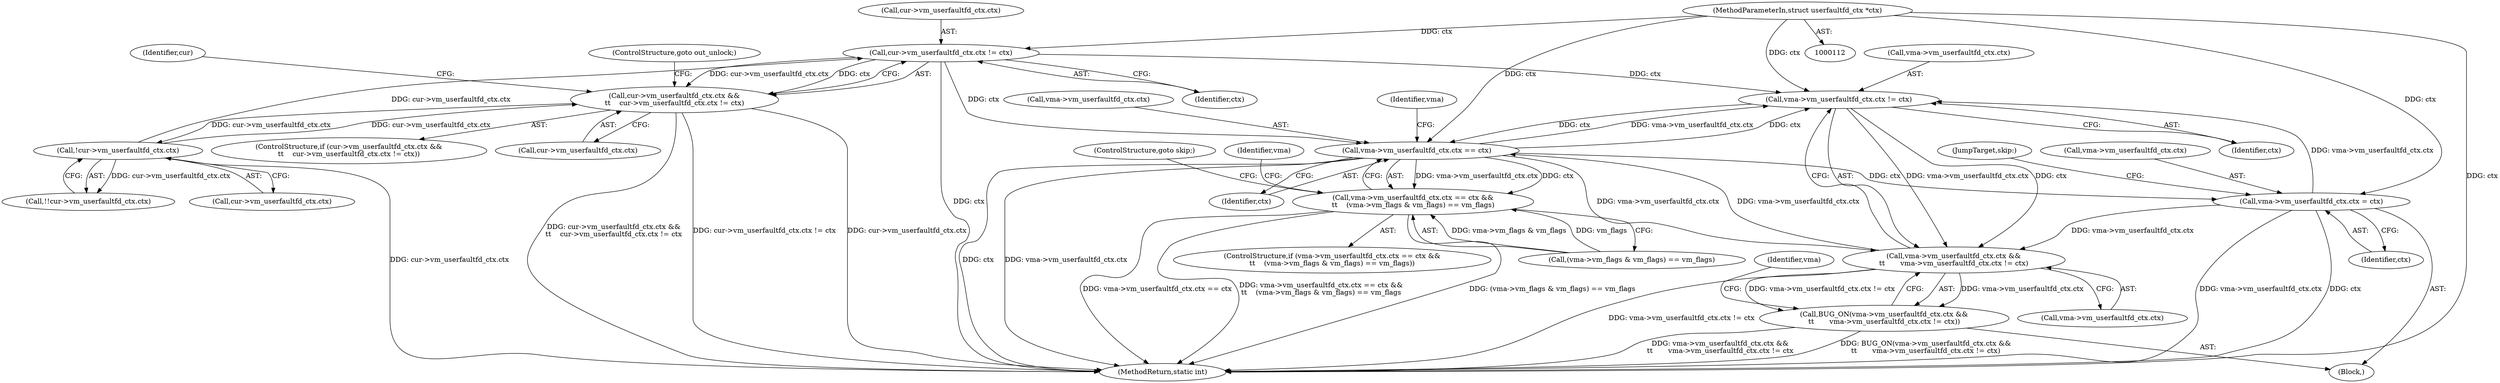 digraph "0_linux_04f5866e41fb70690e28397487d8bd8eea7d712a_2@pointer" {
"1000445" [label="(Call,vma->vm_userfaultfd_ctx.ctx != ctx)"];
"1000461" [label="(Call,vma->vm_userfaultfd_ctx.ctx == ctx)"];
"1000439" [label="(Call,vma->vm_userfaultfd_ctx.ctx &&\n\t\t       vma->vm_userfaultfd_ctx.ctx != ctx)"];
"1000445" [label="(Call,vma->vm_userfaultfd_ctx.ctx != ctx)"];
"1000551" [label="(Call,vma->vm_userfaultfd_ctx.ctx = ctx)"];
"1000113" [label="(MethodParameterIn,struct userfaultfd_ctx *ctx)"];
"1000399" [label="(Call,cur->vm_userfaultfd_ctx.ctx != ctx)"];
"1000319" [label="(Call,!cur->vm_userfaultfd_ctx.ctx)"];
"1000393" [label="(Call,cur->vm_userfaultfd_ctx.ctx &&\n\t\t    cur->vm_userfaultfd_ctx.ctx != ctx)"];
"1000438" [label="(Call,BUG_ON(vma->vm_userfaultfd_ctx.ctx &&\n\t\t       vma->vm_userfaultfd_ctx.ctx != ctx))"];
"1000460" [label="(Call,vma->vm_userfaultfd_ctx.ctx == ctx &&\n\t\t    (vma->vm_flags & vm_flags) == vm_flags)"];
"1000400" [label="(Call,cur->vm_userfaultfd_ctx.ctx)"];
"1000438" [label="(Call,BUG_ON(vma->vm_userfaultfd_ctx.ctx &&\n\t\t       vma->vm_userfaultfd_ctx.ctx != ctx))"];
"1000440" [label="(Call,vma->vm_userfaultfd_ctx.ctx)"];
"1000409" [label="(Identifier,cur)"];
"1000461" [label="(Call,vma->vm_userfaultfd_ctx.ctx == ctx)"];
"1000608" [label="(MethodReturn,static int)"];
"1000558" [label="(JumpTarget,skip:)"];
"1000320" [label="(Call,cur->vm_userfaultfd_ctx.ctx)"];
"1000406" [label="(ControlStructure,goto out_unlock;)"];
"1000399" [label="(Call,cur->vm_userfaultfd_ctx.ctx != ctx)"];
"1000552" [label="(Call,vma->vm_userfaultfd_ctx.ctx)"];
"1000557" [label="(Identifier,ctx)"];
"1000439" [label="(Call,vma->vm_userfaultfd_ctx.ctx &&\n\t\t       vma->vm_userfaultfd_ctx.ctx != ctx)"];
"1000392" [label="(ControlStructure,if (cur->vm_userfaultfd_ctx.ctx &&\n\t\t    cur->vm_userfaultfd_ctx.ctx != ctx))"];
"1000475" [label="(ControlStructure,goto skip;)"];
"1000468" [label="(Call,(vma->vm_flags & vm_flags) == vm_flags)"];
"1000318" [label="(Call,!!cur->vm_userfaultfd_ctx.ctx)"];
"1000405" [label="(Identifier,ctx)"];
"1000432" [label="(Block,)"];
"1000446" [label="(Call,vma->vm_userfaultfd_ctx.ctx)"];
"1000319" [label="(Call,!cur->vm_userfaultfd_ctx.ctx)"];
"1000551" [label="(Call,vma->vm_userfaultfd_ctx.ctx = ctx)"];
"1000479" [label="(Identifier,vma)"];
"1000456" [label="(Identifier,vma)"];
"1000113" [label="(MethodParameterIn,struct userfaultfd_ctx *ctx)"];
"1000445" [label="(Call,vma->vm_userfaultfd_ctx.ctx != ctx)"];
"1000467" [label="(Identifier,ctx)"];
"1000393" [label="(Call,cur->vm_userfaultfd_ctx.ctx &&\n\t\t    cur->vm_userfaultfd_ctx.ctx != ctx)"];
"1000462" [label="(Call,vma->vm_userfaultfd_ctx.ctx)"];
"1000451" [label="(Identifier,ctx)"];
"1000471" [label="(Identifier,vma)"];
"1000394" [label="(Call,cur->vm_userfaultfd_ctx.ctx)"];
"1000459" [label="(ControlStructure,if (vma->vm_userfaultfd_ctx.ctx == ctx &&\n\t\t    (vma->vm_flags & vm_flags) == vm_flags))"];
"1000460" [label="(Call,vma->vm_userfaultfd_ctx.ctx == ctx &&\n\t\t    (vma->vm_flags & vm_flags) == vm_flags)"];
"1000445" -> "1000439"  [label="AST: "];
"1000445" -> "1000451"  [label="CFG: "];
"1000446" -> "1000445"  [label="AST: "];
"1000451" -> "1000445"  [label="AST: "];
"1000439" -> "1000445"  [label="CFG: "];
"1000445" -> "1000439"  [label="DDG: vma->vm_userfaultfd_ctx.ctx"];
"1000445" -> "1000439"  [label="DDG: ctx"];
"1000461" -> "1000445"  [label="DDG: vma->vm_userfaultfd_ctx.ctx"];
"1000461" -> "1000445"  [label="DDG: ctx"];
"1000551" -> "1000445"  [label="DDG: vma->vm_userfaultfd_ctx.ctx"];
"1000399" -> "1000445"  [label="DDG: ctx"];
"1000113" -> "1000445"  [label="DDG: ctx"];
"1000445" -> "1000461"  [label="DDG: ctx"];
"1000461" -> "1000460"  [label="AST: "];
"1000461" -> "1000467"  [label="CFG: "];
"1000462" -> "1000461"  [label="AST: "];
"1000467" -> "1000461"  [label="AST: "];
"1000471" -> "1000461"  [label="CFG: "];
"1000460" -> "1000461"  [label="CFG: "];
"1000461" -> "1000608"  [label="DDG: ctx"];
"1000461" -> "1000608"  [label="DDG: vma->vm_userfaultfd_ctx.ctx"];
"1000461" -> "1000439"  [label="DDG: vma->vm_userfaultfd_ctx.ctx"];
"1000461" -> "1000460"  [label="DDG: vma->vm_userfaultfd_ctx.ctx"];
"1000461" -> "1000460"  [label="DDG: ctx"];
"1000439" -> "1000461"  [label="DDG: vma->vm_userfaultfd_ctx.ctx"];
"1000399" -> "1000461"  [label="DDG: ctx"];
"1000113" -> "1000461"  [label="DDG: ctx"];
"1000461" -> "1000551"  [label="DDG: ctx"];
"1000439" -> "1000438"  [label="AST: "];
"1000439" -> "1000440"  [label="CFG: "];
"1000440" -> "1000439"  [label="AST: "];
"1000438" -> "1000439"  [label="CFG: "];
"1000439" -> "1000608"  [label="DDG: vma->vm_userfaultfd_ctx.ctx != ctx"];
"1000439" -> "1000438"  [label="DDG: vma->vm_userfaultfd_ctx.ctx"];
"1000439" -> "1000438"  [label="DDG: vma->vm_userfaultfd_ctx.ctx != ctx"];
"1000551" -> "1000439"  [label="DDG: vma->vm_userfaultfd_ctx.ctx"];
"1000551" -> "1000432"  [label="AST: "];
"1000551" -> "1000557"  [label="CFG: "];
"1000552" -> "1000551"  [label="AST: "];
"1000557" -> "1000551"  [label="AST: "];
"1000558" -> "1000551"  [label="CFG: "];
"1000551" -> "1000608"  [label="DDG: ctx"];
"1000551" -> "1000608"  [label="DDG: vma->vm_userfaultfd_ctx.ctx"];
"1000113" -> "1000551"  [label="DDG: ctx"];
"1000113" -> "1000112"  [label="AST: "];
"1000113" -> "1000608"  [label="DDG: ctx"];
"1000113" -> "1000399"  [label="DDG: ctx"];
"1000399" -> "1000393"  [label="AST: "];
"1000399" -> "1000405"  [label="CFG: "];
"1000400" -> "1000399"  [label="AST: "];
"1000405" -> "1000399"  [label="AST: "];
"1000393" -> "1000399"  [label="CFG: "];
"1000399" -> "1000608"  [label="DDG: ctx"];
"1000399" -> "1000393"  [label="DDG: cur->vm_userfaultfd_ctx.ctx"];
"1000399" -> "1000393"  [label="DDG: ctx"];
"1000319" -> "1000399"  [label="DDG: cur->vm_userfaultfd_ctx.ctx"];
"1000319" -> "1000318"  [label="AST: "];
"1000319" -> "1000320"  [label="CFG: "];
"1000320" -> "1000319"  [label="AST: "];
"1000318" -> "1000319"  [label="CFG: "];
"1000319" -> "1000608"  [label="DDG: cur->vm_userfaultfd_ctx.ctx"];
"1000319" -> "1000318"  [label="DDG: cur->vm_userfaultfd_ctx.ctx"];
"1000393" -> "1000319"  [label="DDG: cur->vm_userfaultfd_ctx.ctx"];
"1000319" -> "1000393"  [label="DDG: cur->vm_userfaultfd_ctx.ctx"];
"1000393" -> "1000392"  [label="AST: "];
"1000393" -> "1000394"  [label="CFG: "];
"1000394" -> "1000393"  [label="AST: "];
"1000406" -> "1000393"  [label="CFG: "];
"1000409" -> "1000393"  [label="CFG: "];
"1000393" -> "1000608"  [label="DDG: cur->vm_userfaultfd_ctx.ctx"];
"1000393" -> "1000608"  [label="DDG: cur->vm_userfaultfd_ctx.ctx &&\n\t\t    cur->vm_userfaultfd_ctx.ctx != ctx"];
"1000393" -> "1000608"  [label="DDG: cur->vm_userfaultfd_ctx.ctx != ctx"];
"1000438" -> "1000432"  [label="AST: "];
"1000456" -> "1000438"  [label="CFG: "];
"1000438" -> "1000608"  [label="DDG: BUG_ON(vma->vm_userfaultfd_ctx.ctx &&\n\t\t       vma->vm_userfaultfd_ctx.ctx != ctx)"];
"1000438" -> "1000608"  [label="DDG: vma->vm_userfaultfd_ctx.ctx &&\n\t\t       vma->vm_userfaultfd_ctx.ctx != ctx"];
"1000460" -> "1000459"  [label="AST: "];
"1000460" -> "1000468"  [label="CFG: "];
"1000468" -> "1000460"  [label="AST: "];
"1000475" -> "1000460"  [label="CFG: "];
"1000479" -> "1000460"  [label="CFG: "];
"1000460" -> "1000608"  [label="DDG: vma->vm_userfaultfd_ctx.ctx == ctx"];
"1000460" -> "1000608"  [label="DDG: vma->vm_userfaultfd_ctx.ctx == ctx &&\n\t\t    (vma->vm_flags & vm_flags) == vm_flags"];
"1000460" -> "1000608"  [label="DDG: (vma->vm_flags & vm_flags) == vm_flags"];
"1000468" -> "1000460"  [label="DDG: vma->vm_flags & vm_flags"];
"1000468" -> "1000460"  [label="DDG: vm_flags"];
}
